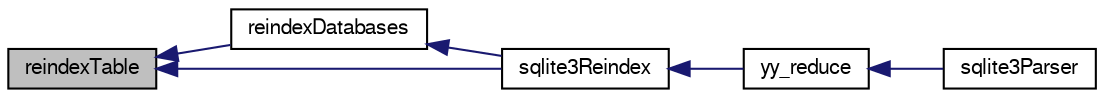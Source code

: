 digraph "reindexTable"
{
  edge [fontname="FreeSans",fontsize="10",labelfontname="FreeSans",labelfontsize="10"];
  node [fontname="FreeSans",fontsize="10",shape=record];
  rankdir="LR";
  Node259954 [label="reindexTable",height=0.2,width=0.4,color="black", fillcolor="grey75", style="filled", fontcolor="black"];
  Node259954 -> Node259955 [dir="back",color="midnightblue",fontsize="10",style="solid",fontname="FreeSans"];
  Node259955 [label="reindexDatabases",height=0.2,width=0.4,color="black", fillcolor="white", style="filled",URL="$sqlite3_8c.html#a46f694db346b6a742a9874efff040a85"];
  Node259955 -> Node259956 [dir="back",color="midnightblue",fontsize="10",style="solid",fontname="FreeSans"];
  Node259956 [label="sqlite3Reindex",height=0.2,width=0.4,color="black", fillcolor="white", style="filled",URL="$sqlite3_8c.html#abd189e31189391e1ef114b413ff4abbf"];
  Node259956 -> Node259957 [dir="back",color="midnightblue",fontsize="10",style="solid",fontname="FreeSans"];
  Node259957 [label="yy_reduce",height=0.2,width=0.4,color="black", fillcolor="white", style="filled",URL="$sqlite3_8c.html#a7c419a9b25711c666a9a2449ef377f14"];
  Node259957 -> Node259958 [dir="back",color="midnightblue",fontsize="10",style="solid",fontname="FreeSans"];
  Node259958 [label="sqlite3Parser",height=0.2,width=0.4,color="black", fillcolor="white", style="filled",URL="$sqlite3_8c.html#a0327d71a5fabe0b6a343d78a2602e72a"];
  Node259954 -> Node259956 [dir="back",color="midnightblue",fontsize="10",style="solid",fontname="FreeSans"];
}
